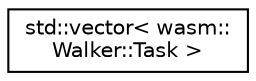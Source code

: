 digraph "Graphical Class Hierarchy"
{
  edge [fontname="Helvetica",fontsize="10",labelfontname="Helvetica",labelfontsize="10"];
  node [fontname="Helvetica",fontsize="10",shape=record];
  rankdir="LR";
  Node0 [label="std::vector\< wasm::\lWalker::Task \>",height=0.2,width=0.4,color="black", fillcolor="white", style="filled",URL="$classstd_1_1vector.html"];
}

